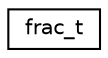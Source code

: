digraph "Graphical Class Hierarchy"
{
 // LATEX_PDF_SIZE
  edge [fontname="Helvetica",fontsize="10",labelfontname="Helvetica",labelfontsize="10"];
  node [fontname="Helvetica",fontsize="10",shape=record];
  rankdir="LR";
  Node0 [label="frac_t",height=0.2,width=0.4,color="black", fillcolor="white", style="filled",URL="$structfrac__t.html",tooltip="frac descriptor for fraction consisting of two 32 bit integers"];
}
